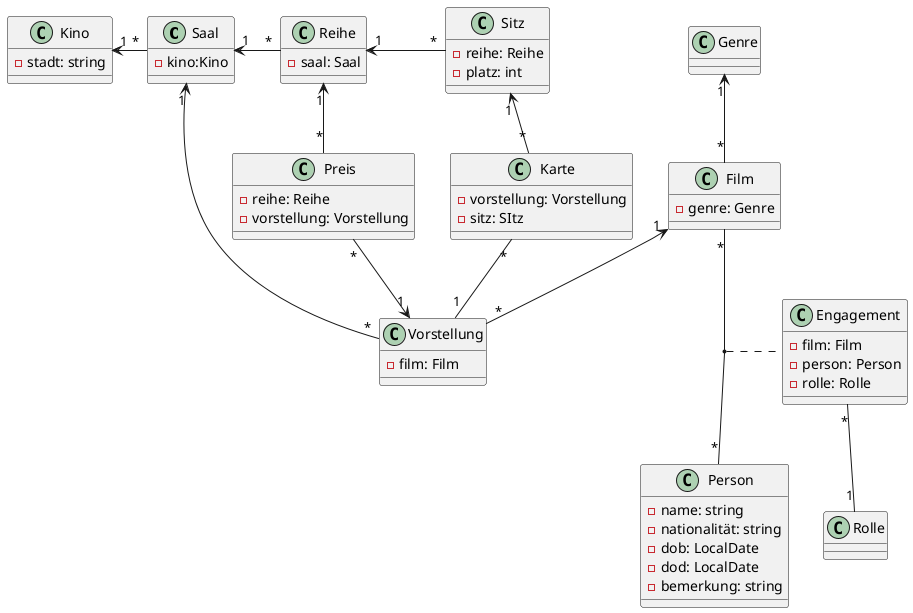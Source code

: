 @startuml
'https://plantuml.com/class-diagram

class Saal{
    -kino:Kino
}

class Reihe{
    -saal: Saal
}

class Sitz{
    -reihe: Reihe
    -platz: int
}

class Preis{
    -reihe: Reihe
    -vorstellung: Vorstellung
}

class Vorstellung{
    -film: Film
}

class Person{
    -name: string
    -nationalität: string
    -dob: LocalDate
    -dod: LocalDate
    -bemerkung: string
}

class Film{
    -genre: Genre
}

class Engagement{
    -film: Film
    -person: Person
    -rolle: Rolle
}

class Rolle{

}

class Genre{

}

class Kino{
    -stadt: string
}

class Karte{
    -vorstellung: Vorstellung
    -sitz: SItz
}

Saal "*" -l-> "1" Kino
Saal "1" <--r "*" Reihe
Reihe "1" <-r- "*" Sitz
Genre "1" <-- "*" Film
Film "1" <-- "*" Vorstellung
Saal "1" <-- "*" Vorstellung
Reihe "1" <-- "*" Preis
Preis "*" --> "1" Vorstellung
Karte "*" -l-> "1" Sitz
Karte "*" -- "1" Vorstellung
Film "*" -- "*" Person
(Film, Person) .. Engagement
Engagement "*" -- "1" Rolle




@enduml
